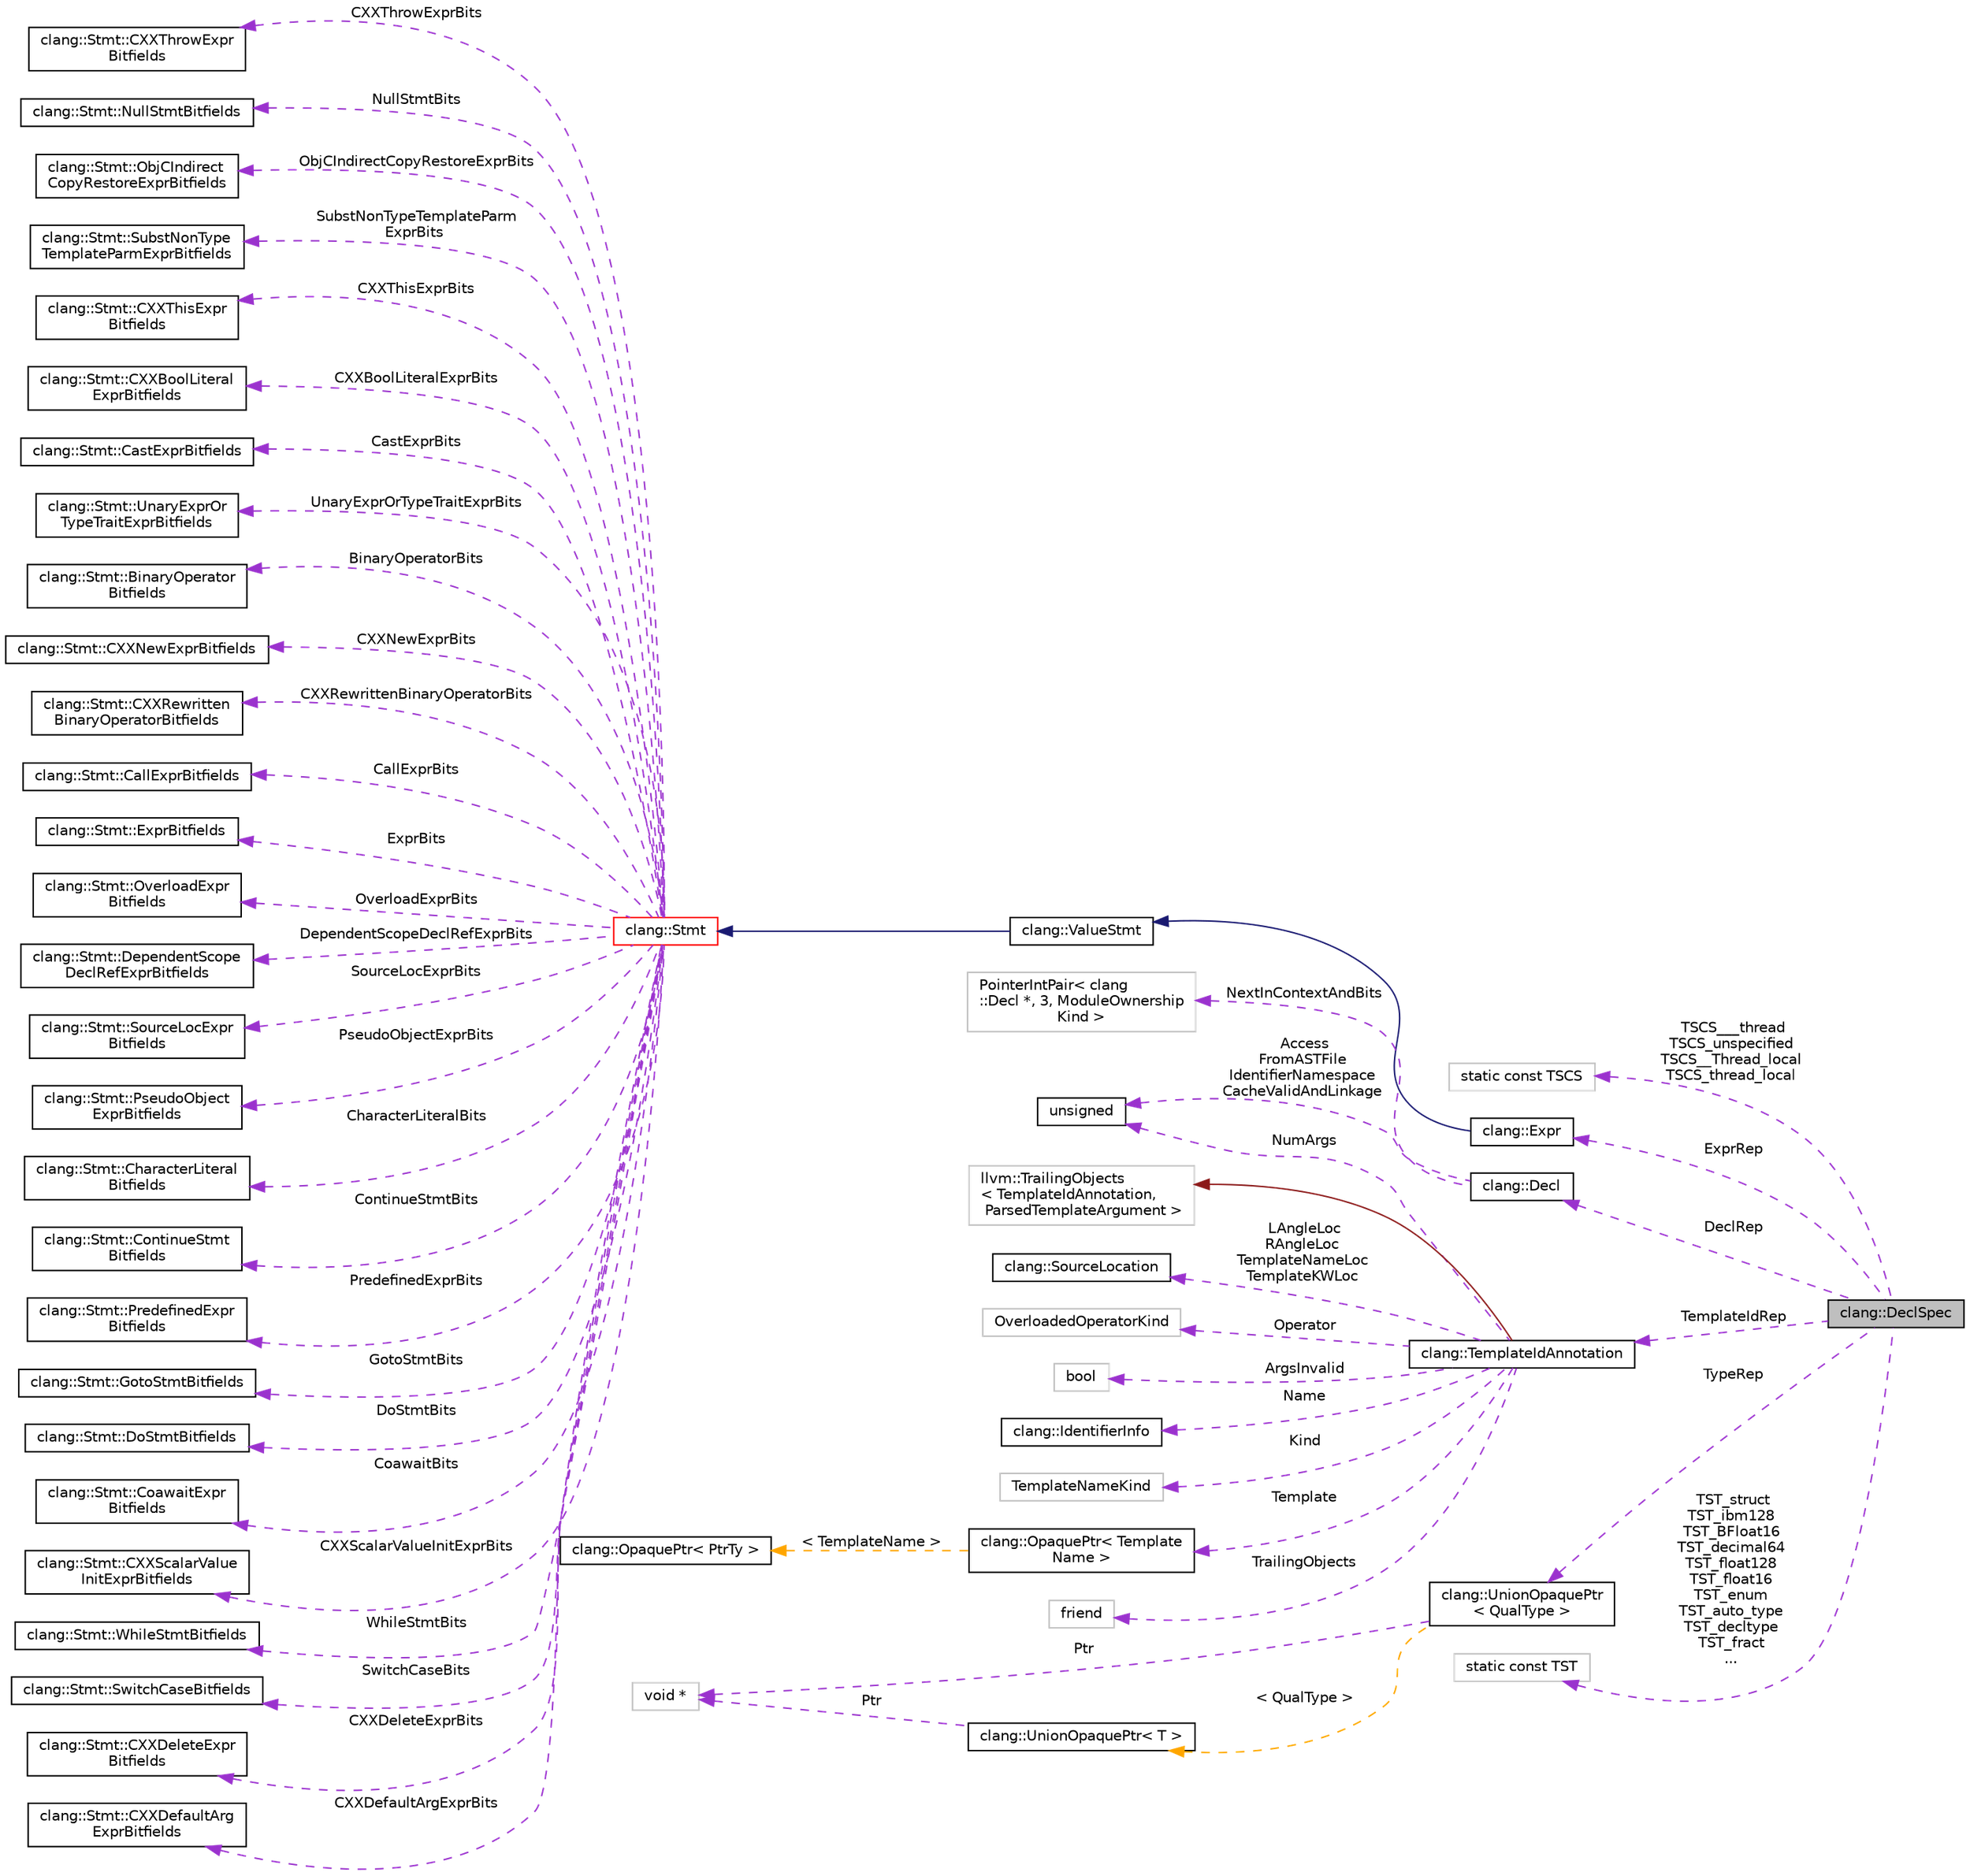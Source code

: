 digraph "clang::DeclSpec"
{
 // LATEX_PDF_SIZE
  bgcolor="transparent";
  edge [fontname="Helvetica",fontsize="10",labelfontname="Helvetica",labelfontsize="10"];
  node [fontname="Helvetica",fontsize="10",shape=record];
  rankdir="LR";
  Node1 [label="clang::DeclSpec",height=0.2,width=0.4,color="black", fillcolor="grey75", style="filled", fontcolor="black",tooltip="Captures information about \"declaration specifiers\"."];
  Node2 -> Node1 [dir="back",color="darkorchid3",fontsize="10",style="dashed",label=" TSCS___thread\nTSCS_unspecified\nTSCS__Thread_local\nTSCS_thread_local" ,fontname="Helvetica"];
  Node2 [label="static const TSCS",height=0.2,width=0.4,color="grey75",tooltip=" "];
  Node3 -> Node1 [dir="back",color="darkorchid3",fontsize="10",style="dashed",label=" ExprRep" ,fontname="Helvetica"];
  Node3 [label="clang::Expr",height=0.2,width=0.4,color="black",URL="$classclang_1_1Expr.html",tooltip="This represents one expression."];
  Node4 -> Node3 [dir="back",color="midnightblue",fontsize="10",style="solid",fontname="Helvetica"];
  Node4 [label="clang::ValueStmt",height=0.2,width=0.4,color="black",URL="$classclang_1_1ValueStmt.html",tooltip="Represents a statement that could possibly have a value and type."];
  Node5 -> Node4 [dir="back",color="midnightblue",fontsize="10",style="solid",fontname="Helvetica"];
  Node5 [label="clang::Stmt",height=0.2,width=0.4,color="red",URL="$classclang_1_1Stmt.html",tooltip="Stmt - This represents one statement."];
  Node6 -> Node5 [dir="back",color="darkorchid3",fontsize="10",style="dashed",label=" CXXThrowExprBits" ,fontname="Helvetica"];
  Node6 [label="clang::Stmt::CXXThrowExpr\lBitfields",height=0.2,width=0.4,color="black",URL="$classclang_1_1Stmt_1_1CXXThrowExprBitfields.html",tooltip=" "];
  Node7 -> Node5 [dir="back",color="darkorchid3",fontsize="10",style="dashed",label=" NullStmtBits" ,fontname="Helvetica"];
  Node7 [label="clang::Stmt::NullStmtBitfields",height=0.2,width=0.4,color="black",URL="$classclang_1_1Stmt_1_1NullStmtBitfields.html",tooltip=" "];
  Node8 -> Node5 [dir="back",color="darkorchid3",fontsize="10",style="dashed",label=" ObjCIndirectCopyRestoreExprBits" ,fontname="Helvetica"];
  Node8 [label="clang::Stmt::ObjCIndirect\lCopyRestoreExprBitfields",height=0.2,width=0.4,color="black",URL="$classclang_1_1Stmt_1_1ObjCIndirectCopyRestoreExprBitfields.html",tooltip=" "];
  Node9 -> Node5 [dir="back",color="darkorchid3",fontsize="10",style="dashed",label=" SubstNonTypeTemplateParm\lExprBits" ,fontname="Helvetica"];
  Node9 [label="clang::Stmt::SubstNonType\lTemplateParmExprBitfields",height=0.2,width=0.4,color="black",URL="$classclang_1_1Stmt_1_1SubstNonTypeTemplateParmExprBitfields.html",tooltip=" "];
  Node10 -> Node5 [dir="back",color="darkorchid3",fontsize="10",style="dashed",label=" CXXThisExprBits" ,fontname="Helvetica"];
  Node10 [label="clang::Stmt::CXXThisExpr\lBitfields",height=0.2,width=0.4,color="black",URL="$classclang_1_1Stmt_1_1CXXThisExprBitfields.html",tooltip=" "];
  Node11 -> Node5 [dir="back",color="darkorchid3",fontsize="10",style="dashed",label=" CXXBoolLiteralExprBits" ,fontname="Helvetica"];
  Node11 [label="clang::Stmt::CXXBoolLiteral\lExprBitfields",height=0.2,width=0.4,color="black",URL="$classclang_1_1Stmt_1_1CXXBoolLiteralExprBitfields.html",tooltip=" "];
  Node12 -> Node5 [dir="back",color="darkorchid3",fontsize="10",style="dashed",label=" CastExprBits" ,fontname="Helvetica"];
  Node12 [label="clang::Stmt::CastExprBitfields",height=0.2,width=0.4,color="black",URL="$classclang_1_1Stmt_1_1CastExprBitfields.html",tooltip=" "];
  Node13 -> Node5 [dir="back",color="darkorchid3",fontsize="10",style="dashed",label=" UnaryExprOrTypeTraitExprBits" ,fontname="Helvetica"];
  Node13 [label="clang::Stmt::UnaryExprOr\lTypeTraitExprBitfields",height=0.2,width=0.4,color="black",URL="$classclang_1_1Stmt_1_1UnaryExprOrTypeTraitExprBitfields.html",tooltip=" "];
  Node14 -> Node5 [dir="back",color="darkorchid3",fontsize="10",style="dashed",label=" BinaryOperatorBits" ,fontname="Helvetica"];
  Node14 [label="clang::Stmt::BinaryOperator\lBitfields",height=0.2,width=0.4,color="black",URL="$classclang_1_1Stmt_1_1BinaryOperatorBitfields.html",tooltip=" "];
  Node15 -> Node5 [dir="back",color="darkorchid3",fontsize="10",style="dashed",label=" CXXNewExprBits" ,fontname="Helvetica"];
  Node15 [label="clang::Stmt::CXXNewExprBitfields",height=0.2,width=0.4,color="black",URL="$classclang_1_1Stmt_1_1CXXNewExprBitfields.html",tooltip=" "];
  Node16 -> Node5 [dir="back",color="darkorchid3",fontsize="10",style="dashed",label=" CXXRewrittenBinaryOperatorBits" ,fontname="Helvetica"];
  Node16 [label="clang::Stmt::CXXRewritten\lBinaryOperatorBitfields",height=0.2,width=0.4,color="black",URL="$classclang_1_1Stmt_1_1CXXRewrittenBinaryOperatorBitfields.html",tooltip=" "];
  Node17 -> Node5 [dir="back",color="darkorchid3",fontsize="10",style="dashed",label=" CallExprBits" ,fontname="Helvetica"];
  Node17 [label="clang::Stmt::CallExprBitfields",height=0.2,width=0.4,color="black",URL="$classclang_1_1Stmt_1_1CallExprBitfields.html",tooltip=" "];
  Node18 -> Node5 [dir="back",color="darkorchid3",fontsize="10",style="dashed",label=" ExprBits" ,fontname="Helvetica"];
  Node18 [label="clang::Stmt::ExprBitfields",height=0.2,width=0.4,color="black",URL="$classclang_1_1Stmt_1_1ExprBitfields.html",tooltip=" "];
  Node19 -> Node5 [dir="back",color="darkorchid3",fontsize="10",style="dashed",label=" OverloadExprBits" ,fontname="Helvetica"];
  Node19 [label="clang::Stmt::OverloadExpr\lBitfields",height=0.2,width=0.4,color="black",URL="$classclang_1_1Stmt_1_1OverloadExprBitfields.html",tooltip=" "];
  Node20 -> Node5 [dir="back",color="darkorchid3",fontsize="10",style="dashed",label=" DependentScopeDeclRefExprBits" ,fontname="Helvetica"];
  Node20 [label="clang::Stmt::DependentScope\lDeclRefExprBitfields",height=0.2,width=0.4,color="black",URL="$classclang_1_1Stmt_1_1DependentScopeDeclRefExprBitfields.html",tooltip=" "];
  Node21 -> Node5 [dir="back",color="darkorchid3",fontsize="10",style="dashed",label=" SourceLocExprBits" ,fontname="Helvetica"];
  Node21 [label="clang::Stmt::SourceLocExpr\lBitfields",height=0.2,width=0.4,color="black",URL="$classclang_1_1Stmt_1_1SourceLocExprBitfields.html",tooltip=" "];
  Node22 -> Node5 [dir="back",color="darkorchid3",fontsize="10",style="dashed",label=" PseudoObjectExprBits" ,fontname="Helvetica"];
  Node22 [label="clang::Stmt::PseudoObject\lExprBitfields",height=0.2,width=0.4,color="black",URL="$classclang_1_1Stmt_1_1PseudoObjectExprBitfields.html",tooltip=" "];
  Node23 -> Node5 [dir="back",color="darkorchid3",fontsize="10",style="dashed",label=" CharacterLiteralBits" ,fontname="Helvetica"];
  Node23 [label="clang::Stmt::CharacterLiteral\lBitfields",height=0.2,width=0.4,color="black",URL="$classclang_1_1Stmt_1_1CharacterLiteralBitfields.html",tooltip=" "];
  Node24 -> Node5 [dir="back",color="darkorchid3",fontsize="10",style="dashed",label=" ContinueStmtBits" ,fontname="Helvetica"];
  Node24 [label="clang::Stmt::ContinueStmt\lBitfields",height=0.2,width=0.4,color="black",URL="$classclang_1_1Stmt_1_1ContinueStmtBitfields.html",tooltip=" "];
  Node25 -> Node5 [dir="back",color="darkorchid3",fontsize="10",style="dashed",label=" PredefinedExprBits" ,fontname="Helvetica"];
  Node25 [label="clang::Stmt::PredefinedExpr\lBitfields",height=0.2,width=0.4,color="black",URL="$classclang_1_1Stmt_1_1PredefinedExprBitfields.html",tooltip=" "];
  Node26 -> Node5 [dir="back",color="darkorchid3",fontsize="10",style="dashed",label=" GotoStmtBits" ,fontname="Helvetica"];
  Node26 [label="clang::Stmt::GotoStmtBitfields",height=0.2,width=0.4,color="black",URL="$classclang_1_1Stmt_1_1GotoStmtBitfields.html",tooltip=" "];
  Node27 -> Node5 [dir="back",color="darkorchid3",fontsize="10",style="dashed",label=" DoStmtBits" ,fontname="Helvetica"];
  Node27 [label="clang::Stmt::DoStmtBitfields",height=0.2,width=0.4,color="black",URL="$classclang_1_1Stmt_1_1DoStmtBitfields.html",tooltip=" "];
  Node28 -> Node5 [dir="back",color="darkorchid3",fontsize="10",style="dashed",label=" CoawaitBits" ,fontname="Helvetica"];
  Node28 [label="clang::Stmt::CoawaitExpr\lBitfields",height=0.2,width=0.4,color="black",URL="$classclang_1_1Stmt_1_1CoawaitExprBitfields.html",tooltip=" "];
  Node29 -> Node5 [dir="back",color="darkorchid3",fontsize="10",style="dashed",label=" CXXScalarValueInitExprBits" ,fontname="Helvetica"];
  Node29 [label="clang::Stmt::CXXScalarValue\lInitExprBitfields",height=0.2,width=0.4,color="black",URL="$classclang_1_1Stmt_1_1CXXScalarValueInitExprBitfields.html",tooltip=" "];
  Node30 -> Node5 [dir="back",color="darkorchid3",fontsize="10",style="dashed",label=" WhileStmtBits" ,fontname="Helvetica"];
  Node30 [label="clang::Stmt::WhileStmtBitfields",height=0.2,width=0.4,color="black",URL="$classclang_1_1Stmt_1_1WhileStmtBitfields.html",tooltip=" "];
  Node31 -> Node5 [dir="back",color="darkorchid3",fontsize="10",style="dashed",label=" SwitchCaseBits" ,fontname="Helvetica"];
  Node31 [label="clang::Stmt::SwitchCaseBitfields",height=0.2,width=0.4,color="black",URL="$classclang_1_1Stmt_1_1SwitchCaseBitfields.html",tooltip=" "];
  Node32 -> Node5 [dir="back",color="darkorchid3",fontsize="10",style="dashed",label=" CXXDeleteExprBits" ,fontname="Helvetica"];
  Node32 [label="clang::Stmt::CXXDeleteExpr\lBitfields",height=0.2,width=0.4,color="black",URL="$classclang_1_1Stmt_1_1CXXDeleteExprBitfields.html",tooltip=" "];
  Node33 -> Node5 [dir="back",color="darkorchid3",fontsize="10",style="dashed",label=" CXXDefaultArgExprBits" ,fontname="Helvetica"];
  Node33 [label="clang::Stmt::CXXDefaultArg\lExprBitfields",height=0.2,width=0.4,color="black",URL="$classclang_1_1Stmt_1_1CXXDefaultArgExprBitfields.html",tooltip=" "];
  Node69 -> Node1 [dir="back",color="darkorchid3",fontsize="10",style="dashed",label=" DeclRep" ,fontname="Helvetica"];
  Node69 [label="clang::Decl",height=0.2,width=0.4,color="black",URL="$classclang_1_1Decl.html",tooltip="Decl - This represents one declaration (or definition), e.g."];
  Node70 -> Node69 [dir="back",color="darkorchid3",fontsize="10",style="dashed",label=" NextInContextAndBits" ,fontname="Helvetica"];
  Node70 [label="PointerIntPair\< clang\l::Decl *, 3, ModuleOwnership\lKind \>",height=0.2,width=0.4,color="grey75",tooltip=" "];
  Node71 -> Node69 [dir="back",color="darkorchid3",fontsize="10",style="dashed",label=" Access\nFromASTFile\nIdentifierNamespace\nCacheValidAndLinkage" ,fontname="Helvetica"];
  Node71 [label="unsigned",height=0.2,width=0.4,color="black",URL="$classunsigned.html",tooltip=" "];
  Node72 -> Node1 [dir="back",color="darkorchid3",fontsize="10",style="dashed",label=" TypeRep" ,fontname="Helvetica"];
  Node72 [label="clang::UnionOpaquePtr\l\< QualType \>",height=0.2,width=0.4,color="black",URL="$structclang_1_1UnionOpaquePtr.html",tooltip=" "];
  Node73 -> Node72 [dir="back",color="darkorchid3",fontsize="10",style="dashed",label=" Ptr" ,fontname="Helvetica"];
  Node73 [label="void *",height=0.2,width=0.4,color="grey75",tooltip=" "];
  Node74 -> Node72 [dir="back",color="orange",fontsize="10",style="dashed",label=" \< QualType \>" ,fontname="Helvetica"];
  Node74 [label="clang::UnionOpaquePtr\< T \>",height=0.2,width=0.4,color="black",URL="$structclang_1_1UnionOpaquePtr.html",tooltip="UnionOpaquePtr - A version of OpaquePtr suitable for membership in a union."];
  Node73 -> Node74 [dir="back",color="darkorchid3",fontsize="10",style="dashed",label=" Ptr" ,fontname="Helvetica"];
  Node75 -> Node1 [dir="back",color="darkorchid3",fontsize="10",style="dashed",label=" TemplateIdRep" ,fontname="Helvetica"];
  Node75 [label="clang::TemplateIdAnnotation",height=0.2,width=0.4,color="black",URL="$structclang_1_1TemplateIdAnnotation.html",tooltip="Information about a template-id annotation token."];
  Node76 -> Node75 [dir="back",color="firebrick4",fontsize="10",style="solid",fontname="Helvetica"];
  Node76 [label="llvm::TrailingObjects\l\< TemplateIdAnnotation,\l ParsedTemplateArgument \>",height=0.2,width=0.4,color="grey75",tooltip=" "];
  Node77 -> Node75 [dir="back",color="darkorchid3",fontsize="10",style="dashed",label=" LAngleLoc\nRAngleLoc\nTemplateNameLoc\nTemplateKWLoc" ,fontname="Helvetica"];
  Node77 [label="clang::SourceLocation",height=0.2,width=0.4,color="black",URL="$classclang_1_1SourceLocation.html",tooltip="Encodes a location in the source."];
  Node78 -> Node75 [dir="back",color="darkorchid3",fontsize="10",style="dashed",label=" Operator" ,fontname="Helvetica"];
  Node78 [label="OverloadedOperatorKind",height=0.2,width=0.4,color="grey75",tooltip=" "];
  Node79 -> Node75 [dir="back",color="darkorchid3",fontsize="10",style="dashed",label=" ArgsInvalid" ,fontname="Helvetica"];
  Node79 [label="bool",height=0.2,width=0.4,color="grey75",tooltip=" "];
  Node80 -> Node75 [dir="back",color="darkorchid3",fontsize="10",style="dashed",label=" Name" ,fontname="Helvetica"];
  Node80 [label="clang::IdentifierInfo",height=0.2,width=0.4,color="black",URL="$classclang_1_1IdentifierInfo.html",tooltip="One of these records is kept for each identifier that is lexed."];
  Node71 -> Node75 [dir="back",color="darkorchid3",fontsize="10",style="dashed",label=" NumArgs" ,fontname="Helvetica"];
  Node81 -> Node75 [dir="back",color="darkorchid3",fontsize="10",style="dashed",label=" Kind" ,fontname="Helvetica"];
  Node81 [label="TemplateNameKind",height=0.2,width=0.4,color="grey75",tooltip=" "];
  Node82 -> Node75 [dir="back",color="darkorchid3",fontsize="10",style="dashed",label=" Template" ,fontname="Helvetica"];
  Node82 [label="clang::OpaquePtr\< Template\lName \>",height=0.2,width=0.4,color="black",URL="$classclang_1_1OpaquePtr.html",tooltip=" "];
  Node83 -> Node82 [dir="back",color="orange",fontsize="10",style="dashed",label=" \< TemplateName \>" ,fontname="Helvetica"];
  Node83 [label="clang::OpaquePtr\< PtrTy \>",height=0.2,width=0.4,color="black",URL="$classclang_1_1OpaquePtr.html",tooltip="Wrapper for void* pointer."];
  Node84 -> Node75 [dir="back",color="darkorchid3",fontsize="10",style="dashed",label=" TrailingObjects" ,fontname="Helvetica"];
  Node84 [label="friend",height=0.2,width=0.4,color="grey75",tooltip=" "];
  Node85 -> Node1 [dir="back",color="darkorchid3",fontsize="10",style="dashed",label=" TST_struct\nTST_ibm128\nTST_BFloat16\nTST_decimal64\nTST_float128\nTST_float16\nTST_enum\nTST_auto_type\nTST_decltype\nTST_fract\n..." ,fontname="Helvetica"];
  Node85 [label="static const TST",height=0.2,width=0.4,color="grey75",tooltip=" "];
}
